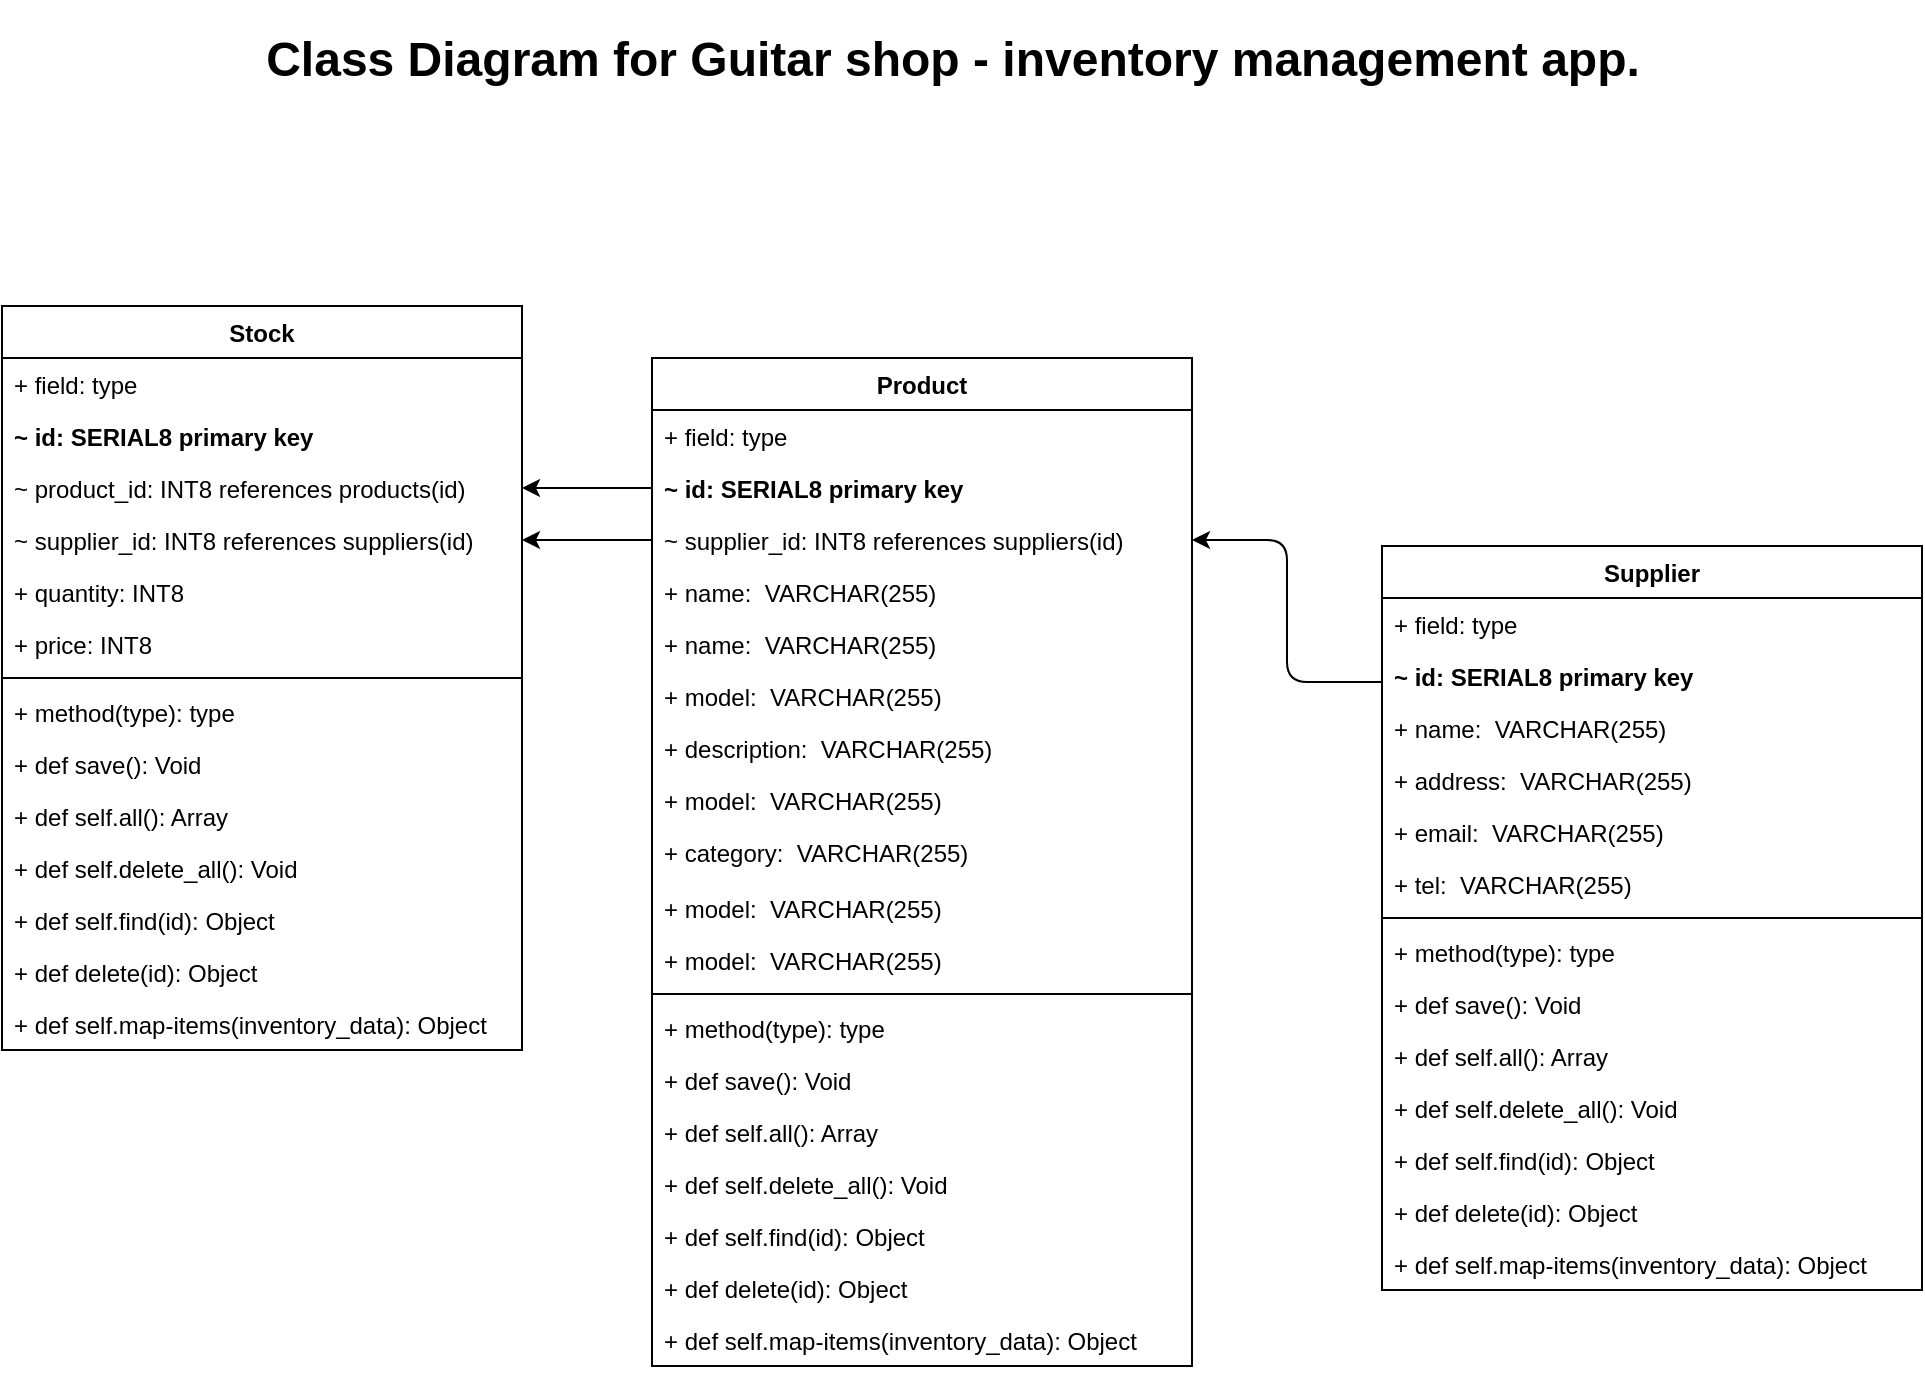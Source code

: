 <mxfile version="10.7.5" type="github"><diagram name="Page-1" id="9f46799a-70d6-7492-0946-bef42562c5a5"><mxGraphModel dx="998" dy="564" grid="1" gridSize="10" guides="1" tooltips="1" connect="1" arrows="1" fold="1" page="1" pageScale="1" pageWidth="1100" pageHeight="850" background="#ffffff" math="0" shadow="0"><root><mxCell id="0"/><mxCell id="1" parent="0"/><mxCell id="RI9RVPhweP2--KWRb7Se-10" value="Class Diagram for Guitar shop - inventory management app." style="text;strokeColor=none;fillColor=none;html=1;fontSize=24;fontStyle=1;verticalAlign=middle;align=center;" parent="1" vertex="1"><mxGeometry x="120" y="30" width="890" height="60" as="geometry"/></mxCell><mxCell id="aPuZXAGMNeG590qyliww-47" value="Stock" style="swimlane;fontStyle=1;align=center;verticalAlign=top;childLayout=stackLayout;horizontal=1;startSize=26;horizontalStack=0;resizeParent=1;resizeParentMax=0;resizeLast=0;collapsible=1;marginBottom=0;" parent="1" vertex="1"><mxGeometry x="90" y="183" width="260" height="372" as="geometry"/></mxCell><mxCell id="aPuZXAGMNeG590qyliww-48" value="+ field: type" style="text;strokeColor=none;fillColor=none;align=left;verticalAlign=top;spacingLeft=4;spacingRight=4;overflow=hidden;rotatable=0;points=[[0,0.5],[1,0.5]];portConstraint=eastwest;" parent="aPuZXAGMNeG590qyliww-47" vertex="1"><mxGeometry y="26" width="260" height="26" as="geometry"/></mxCell><mxCell id="aPuZXAGMNeG590qyliww-51" value="~ id: SERIAL8 primary key " style="text;strokeColor=none;fillColor=none;align=left;verticalAlign=top;spacingLeft=4;spacingRight=4;overflow=hidden;rotatable=0;points=[[0,0.5],[1,0.5]];portConstraint=eastwest;fontStyle=1" parent="aPuZXAGMNeG590qyliww-47" vertex="1"><mxGeometry y="52" width="260" height="26" as="geometry"/></mxCell><mxCell id="aPuZXAGMNeG590qyliww-52" value="~ product_id: INT8 references products(id)&#xa;" style="text;strokeColor=none;fillColor=none;align=left;verticalAlign=top;spacingLeft=4;spacingRight=4;overflow=hidden;rotatable=0;points=[[0,0.5],[1,0.5]];portConstraint=eastwest;" parent="aPuZXAGMNeG590qyliww-47" vertex="1"><mxGeometry y="78" width="260" height="26" as="geometry"/></mxCell><mxCell id="aPuZXAGMNeG590qyliww-53" value="~ supplier_id: INT8 references suppliers(id)" style="text;strokeColor=none;fillColor=none;align=left;verticalAlign=top;spacingLeft=4;spacingRight=4;overflow=hidden;rotatable=0;points=[[0,0.5],[1,0.5]];portConstraint=eastwest;" parent="aPuZXAGMNeG590qyliww-47" vertex="1"><mxGeometry y="104" width="260" height="26" as="geometry"/></mxCell><mxCell id="aPuZXAGMNeG590qyliww-54" value="+ quantity: INT8" style="text;strokeColor=none;fillColor=none;align=left;verticalAlign=top;spacingLeft=4;spacingRight=4;overflow=hidden;rotatable=0;points=[[0,0.5],[1,0.5]];portConstraint=eastwest;" parent="aPuZXAGMNeG590qyliww-47" vertex="1"><mxGeometry y="130" width="260" height="26" as="geometry"/></mxCell><mxCell id="aPuZXAGMNeG590qyliww-55" value="+ price: INT8" style="text;strokeColor=none;fillColor=none;align=left;verticalAlign=top;spacingLeft=4;spacingRight=4;overflow=hidden;rotatable=0;points=[[0,0.5],[1,0.5]];portConstraint=eastwest;" parent="aPuZXAGMNeG590qyliww-47" vertex="1"><mxGeometry y="156" width="260" height="26" as="geometry"/></mxCell><mxCell id="aPuZXAGMNeG590qyliww-49" value="" style="line;strokeWidth=1;fillColor=none;align=left;verticalAlign=middle;spacingTop=-1;spacingLeft=3;spacingRight=3;rotatable=0;labelPosition=right;points=[];portConstraint=eastwest;" parent="aPuZXAGMNeG590qyliww-47" vertex="1"><mxGeometry y="182" width="260" height="8" as="geometry"/></mxCell><mxCell id="aPuZXAGMNeG590qyliww-62" value="+ method(type): type" style="text;strokeColor=none;fillColor=none;align=left;verticalAlign=top;spacingLeft=4;spacingRight=4;overflow=hidden;rotatable=0;points=[[0,0.5],[1,0.5]];portConstraint=eastwest;" parent="aPuZXAGMNeG590qyliww-47" vertex="1"><mxGeometry y="190" width="260" height="26" as="geometry"/></mxCell><mxCell id="aPuZXAGMNeG590qyliww-63" value="+ def save(): Void" style="text;strokeColor=none;fillColor=none;align=left;verticalAlign=top;spacingLeft=4;spacingRight=4;overflow=hidden;rotatable=0;points=[[0,0.5],[1,0.5]];portConstraint=eastwest;" parent="aPuZXAGMNeG590qyliww-47" vertex="1"><mxGeometry y="216" width="260" height="26" as="geometry"/></mxCell><mxCell id="aPuZXAGMNeG590qyliww-64" value="+ def self.all(): Array" style="text;strokeColor=none;fillColor=none;align=left;verticalAlign=top;spacingLeft=4;spacingRight=4;overflow=hidden;rotatable=0;points=[[0,0.5],[1,0.5]];portConstraint=eastwest;" parent="aPuZXAGMNeG590qyliww-47" vertex="1"><mxGeometry y="242" width="260" height="26" as="geometry"/></mxCell><mxCell id="aPuZXAGMNeG590qyliww-65" value="+ def self.delete_all(): Void" style="text;strokeColor=none;fillColor=none;align=left;verticalAlign=top;spacingLeft=4;spacingRight=4;overflow=hidden;rotatable=0;points=[[0,0.5],[1,0.5]];portConstraint=eastwest;" parent="aPuZXAGMNeG590qyliww-47" vertex="1"><mxGeometry y="268" width="260" height="26" as="geometry"/></mxCell><mxCell id="aPuZXAGMNeG590qyliww-66" value="+ def self.find(id): Object" style="text;strokeColor=none;fillColor=none;align=left;verticalAlign=top;spacingLeft=4;spacingRight=4;overflow=hidden;rotatable=0;points=[[0,0.5],[1,0.5]];portConstraint=eastwest;" parent="aPuZXAGMNeG590qyliww-47" vertex="1"><mxGeometry y="294" width="260" height="26" as="geometry"/></mxCell><mxCell id="aPuZXAGMNeG590qyliww-67" value="+ def delete(id): Object" style="text;strokeColor=none;fillColor=none;align=left;verticalAlign=top;spacingLeft=4;spacingRight=4;overflow=hidden;rotatable=0;points=[[0,0.5],[1,0.5]];portConstraint=eastwest;" parent="aPuZXAGMNeG590qyliww-47" vertex="1"><mxGeometry y="320" width="260" height="26" as="geometry"/></mxCell><mxCell id="aPuZXAGMNeG590qyliww-86" value="+ def self.map-items(inventory_data): Object" style="text;strokeColor=none;fillColor=none;align=left;verticalAlign=top;spacingLeft=4;spacingRight=4;overflow=hidden;rotatable=0;points=[[0,0.5],[1,0.5]];portConstraint=eastwest;" parent="aPuZXAGMNeG590qyliww-47" vertex="1"><mxGeometry y="346" width="260" height="26" as="geometry"/></mxCell><mxCell id="aPuZXAGMNeG590qyliww-68" value="Product" style="swimlane;fontStyle=1;align=center;verticalAlign=top;childLayout=stackLayout;horizontal=1;startSize=26;horizontalStack=0;resizeParent=1;resizeParentMax=0;resizeLast=0;collapsible=1;marginBottom=0;" parent="1" vertex="1"><mxGeometry x="415" y="209" width="270" height="504" as="geometry"/></mxCell><mxCell id="aPuZXAGMNeG590qyliww-69" value="+ field: type" style="text;strokeColor=none;fillColor=none;align=left;verticalAlign=top;spacingLeft=4;spacingRight=4;overflow=hidden;rotatable=0;points=[[0,0.5],[1,0.5]];portConstraint=eastwest;" parent="aPuZXAGMNeG590qyliww-68" vertex="1"><mxGeometry y="26" width="270" height="26" as="geometry"/></mxCell><mxCell id="aPuZXAGMNeG590qyliww-70" value="~ id: SERIAL8 primary key " style="text;strokeColor=none;fillColor=none;align=left;verticalAlign=top;spacingLeft=4;spacingRight=4;overflow=hidden;rotatable=0;points=[[0,0.5],[1,0.5]];portConstraint=eastwest;fontStyle=1" parent="aPuZXAGMNeG590qyliww-68" vertex="1"><mxGeometry y="52" width="270" height="26" as="geometry"/></mxCell><mxCell id="aPuZXAGMNeG590qyliww-72" value="~ supplier_id: INT8 references suppliers(id)" style="text;strokeColor=none;fillColor=none;align=left;verticalAlign=top;spacingLeft=4;spacingRight=4;overflow=hidden;rotatable=0;points=[[0,0.5],[1,0.5]];portConstraint=eastwest;" parent="aPuZXAGMNeG590qyliww-68" vertex="1"><mxGeometry y="78" width="270" height="26" as="geometry"/></mxCell><mxCell id="aPuZXAGMNeG590qyliww-74" value="+ name:  VARCHAR(255)" style="text;strokeColor=none;fillColor=none;align=left;verticalAlign=top;spacingLeft=4;spacingRight=4;overflow=hidden;rotatable=0;points=[[0,0.5],[1,0.5]];portConstraint=eastwest;" parent="aPuZXAGMNeG590qyliww-68" vertex="1"><mxGeometry y="104" width="270" height="26" as="geometry"/></mxCell><mxCell id="aPuZXAGMNeG590qyliww-75" value="+ name:  VARCHAR(255)" style="text;strokeColor=none;fillColor=none;align=left;verticalAlign=top;spacingLeft=4;spacingRight=4;overflow=hidden;rotatable=0;points=[[0,0.5],[1,0.5]];portConstraint=eastwest;" parent="aPuZXAGMNeG590qyliww-68" vertex="1"><mxGeometry y="130" width="270" height="26" as="geometry"/></mxCell><mxCell id="aPuZXAGMNeG590qyliww-76" value="+ model:  VARCHAR(255)" style="text;strokeColor=none;fillColor=none;align=left;verticalAlign=top;spacingLeft=4;spacingRight=4;overflow=hidden;rotatable=0;points=[[0,0.5],[1,0.5]];portConstraint=eastwest;" parent="aPuZXAGMNeG590qyliww-68" vertex="1"><mxGeometry y="156" width="270" height="26" as="geometry"/></mxCell><mxCell id="aPuZXAGMNeG590qyliww-77" value="+ description:  VARCHAR(255)" style="text;strokeColor=none;fillColor=none;align=left;verticalAlign=top;spacingLeft=4;spacingRight=4;overflow=hidden;rotatable=0;points=[[0,0.5],[1,0.5]];portConstraint=eastwest;" parent="aPuZXAGMNeG590qyliww-68" vertex="1"><mxGeometry y="182" width="270" height="26" as="geometry"/></mxCell><mxCell id="aPuZXAGMNeG590qyliww-89" value="+ model:  VARCHAR(255)" style="text;strokeColor=none;fillColor=none;align=left;verticalAlign=top;spacingLeft=4;spacingRight=4;overflow=hidden;rotatable=0;points=[[0,0.5],[1,0.5]];portConstraint=eastwest;" parent="aPuZXAGMNeG590qyliww-68" vertex="1"><mxGeometry y="208" width="270" height="26" as="geometry"/></mxCell><mxCell id="aPuZXAGMNeG590qyliww-78" value="+ category:  VARCHAR(255)" style="text;strokeColor=none;fillColor=none;align=left;verticalAlign=top;spacingLeft=4;spacingRight=4;overflow=hidden;rotatable=0;points=[[0,0.5],[1,0.5]];portConstraint=eastwest;" parent="aPuZXAGMNeG590qyliww-68" vertex="1"><mxGeometry y="234" width="270" height="28" as="geometry"/></mxCell><mxCell id="aPuZXAGMNeG590qyliww-91" value="+ model:  VARCHAR(255)" style="text;strokeColor=none;fillColor=none;align=left;verticalAlign=top;spacingLeft=4;spacingRight=4;overflow=hidden;rotatable=0;points=[[0,0.5],[1,0.5]];portConstraint=eastwest;" parent="aPuZXAGMNeG590qyliww-68" vertex="1"><mxGeometry y="262" width="270" height="26" as="geometry"/></mxCell><mxCell id="aPuZXAGMNeG590qyliww-90" value="+ model:  VARCHAR(255)" style="text;strokeColor=none;fillColor=none;align=left;verticalAlign=top;spacingLeft=4;spacingRight=4;overflow=hidden;rotatable=0;points=[[0,0.5],[1,0.5]];portConstraint=eastwest;" parent="aPuZXAGMNeG590qyliww-68" vertex="1"><mxGeometry y="288" width="270" height="26" as="geometry"/></mxCell><mxCell id="aPuZXAGMNeG590qyliww-79" value="" style="line;strokeWidth=1;fillColor=none;align=left;verticalAlign=middle;spacingTop=-1;spacingLeft=3;spacingRight=3;rotatable=0;labelPosition=right;points=[];portConstraint=eastwest;" parent="aPuZXAGMNeG590qyliww-68" vertex="1"><mxGeometry y="314" width="270" height="8" as="geometry"/></mxCell><mxCell id="aPuZXAGMNeG590qyliww-80" value="+ method(type): type" style="text;strokeColor=none;fillColor=none;align=left;verticalAlign=top;spacingLeft=4;spacingRight=4;overflow=hidden;rotatable=0;points=[[0,0.5],[1,0.5]];portConstraint=eastwest;" parent="aPuZXAGMNeG590qyliww-68" vertex="1"><mxGeometry y="322" width="270" height="26" as="geometry"/></mxCell><mxCell id="aPuZXAGMNeG590qyliww-92" value="+ def save(): Void" style="text;strokeColor=none;fillColor=none;align=left;verticalAlign=top;spacingLeft=4;spacingRight=4;overflow=hidden;rotatable=0;points=[[0,0.5],[1,0.5]];portConstraint=eastwest;" parent="aPuZXAGMNeG590qyliww-68" vertex="1"><mxGeometry y="348" width="270" height="26" as="geometry"/></mxCell><mxCell id="aPuZXAGMNeG590qyliww-93" value="+ def self.all(): Array" style="text;strokeColor=none;fillColor=none;align=left;verticalAlign=top;spacingLeft=4;spacingRight=4;overflow=hidden;rotatable=0;points=[[0,0.5],[1,0.5]];portConstraint=eastwest;" parent="aPuZXAGMNeG590qyliww-68" vertex="1"><mxGeometry y="374" width="270" height="26" as="geometry"/></mxCell><mxCell id="aPuZXAGMNeG590qyliww-94" value="+ def self.delete_all(): Void" style="text;strokeColor=none;fillColor=none;align=left;verticalAlign=top;spacingLeft=4;spacingRight=4;overflow=hidden;rotatable=0;points=[[0,0.5],[1,0.5]];portConstraint=eastwest;" parent="aPuZXAGMNeG590qyliww-68" vertex="1"><mxGeometry y="400" width="270" height="26" as="geometry"/></mxCell><mxCell id="aPuZXAGMNeG590qyliww-95" value="+ def self.find(id): Object" style="text;strokeColor=none;fillColor=none;align=left;verticalAlign=top;spacingLeft=4;spacingRight=4;overflow=hidden;rotatable=0;points=[[0,0.5],[1,0.5]];portConstraint=eastwest;" parent="aPuZXAGMNeG590qyliww-68" vertex="1"><mxGeometry y="426" width="270" height="26" as="geometry"/></mxCell><mxCell id="aPuZXAGMNeG590qyliww-96" value="+ def delete(id): Object" style="text;strokeColor=none;fillColor=none;align=left;verticalAlign=top;spacingLeft=4;spacingRight=4;overflow=hidden;rotatable=0;points=[[0,0.5],[1,0.5]];portConstraint=eastwest;" parent="aPuZXAGMNeG590qyliww-68" vertex="1"><mxGeometry y="452" width="270" height="26" as="geometry"/></mxCell><mxCell id="aPuZXAGMNeG590qyliww-97" value="+ def self.map-items(inventory_data): Object" style="text;strokeColor=none;fillColor=none;align=left;verticalAlign=top;spacingLeft=4;spacingRight=4;overflow=hidden;rotatable=0;points=[[0,0.5],[1,0.5]];portConstraint=eastwest;" parent="aPuZXAGMNeG590qyliww-68" vertex="1"><mxGeometry y="478" width="270" height="26" as="geometry"/></mxCell><mxCell id="aPuZXAGMNeG590qyliww-146" style="edgeStyle=none;rounded=0;orthogonalLoop=1;jettySize=auto;html=1;entryX=1;entryY=0.5;entryDx=0;entryDy=0;" parent="aPuZXAGMNeG590qyliww-68" source="aPuZXAGMNeG590qyliww-72" target="aPuZXAGMNeG590qyliww-72" edge="1"><mxGeometry relative="1" as="geometry"/></mxCell><mxCell id="aPuZXAGMNeG590qyliww-98" value="Supplier" style="swimlane;fontStyle=1;align=center;verticalAlign=top;childLayout=stackLayout;horizontal=1;startSize=26;horizontalStack=0;resizeParent=1;resizeParentMax=0;resizeLast=0;collapsible=1;marginBottom=0;" parent="1" vertex="1"><mxGeometry x="780" y="303" width="270" height="372" as="geometry"/></mxCell><mxCell id="aPuZXAGMNeG590qyliww-99" value="+ field: type" style="text;strokeColor=none;fillColor=none;align=left;verticalAlign=top;spacingLeft=4;spacingRight=4;overflow=hidden;rotatable=0;points=[[0,0.5],[1,0.5]];portConstraint=eastwest;" parent="aPuZXAGMNeG590qyliww-98" vertex="1"><mxGeometry y="26" width="270" height="26" as="geometry"/></mxCell><mxCell id="aPuZXAGMNeG590qyliww-100" value="~ id: SERIAL8 primary key " style="text;strokeColor=none;fillColor=none;align=left;verticalAlign=top;spacingLeft=4;spacingRight=4;overflow=hidden;rotatable=0;points=[[0,0.5],[1,0.5]];portConstraint=eastwest;fontStyle=1" parent="aPuZXAGMNeG590qyliww-98" vertex="1"><mxGeometry y="52" width="270" height="26" as="geometry"/></mxCell><mxCell id="aPuZXAGMNeG590qyliww-102" value="+ name:  VARCHAR(255)" style="text;strokeColor=none;fillColor=none;align=left;verticalAlign=top;spacingLeft=4;spacingRight=4;overflow=hidden;rotatable=0;points=[[0,0.5],[1,0.5]];portConstraint=eastwest;" parent="aPuZXAGMNeG590qyliww-98" vertex="1"><mxGeometry y="78" width="270" height="26" as="geometry"/></mxCell><mxCell id="aPuZXAGMNeG590qyliww-103" value="+ address:  VARCHAR(255)" style="text;strokeColor=none;fillColor=none;align=left;verticalAlign=top;spacingLeft=4;spacingRight=4;overflow=hidden;rotatable=0;points=[[0,0.5],[1,0.5]];portConstraint=eastwest;" parent="aPuZXAGMNeG590qyliww-98" vertex="1"><mxGeometry y="104" width="270" height="26" as="geometry"/></mxCell><mxCell id="aPuZXAGMNeG590qyliww-104" value="+ email:  VARCHAR(255)" style="text;strokeColor=none;fillColor=none;align=left;verticalAlign=top;spacingLeft=4;spacingRight=4;overflow=hidden;rotatable=0;points=[[0,0.5],[1,0.5]];portConstraint=eastwest;" parent="aPuZXAGMNeG590qyliww-98" vertex="1"><mxGeometry y="130" width="270" height="26" as="geometry"/></mxCell><mxCell id="aPuZXAGMNeG590qyliww-105" value="+ tel:  VARCHAR(255)" style="text;strokeColor=none;fillColor=none;align=left;verticalAlign=top;spacingLeft=4;spacingRight=4;overflow=hidden;rotatable=0;points=[[0,0.5],[1,0.5]];portConstraint=eastwest;" parent="aPuZXAGMNeG590qyliww-98" vertex="1"><mxGeometry y="156" width="270" height="26" as="geometry"/></mxCell><mxCell id="aPuZXAGMNeG590qyliww-110" value="" style="line;strokeWidth=1;fillColor=none;align=left;verticalAlign=middle;spacingTop=-1;spacingLeft=3;spacingRight=3;rotatable=0;labelPosition=right;points=[];portConstraint=eastwest;" parent="aPuZXAGMNeG590qyliww-98" vertex="1"><mxGeometry y="182" width="270" height="8" as="geometry"/></mxCell><mxCell id="aPuZXAGMNeG590qyliww-111" value="+ method(type): type" style="text;strokeColor=none;fillColor=none;align=left;verticalAlign=top;spacingLeft=4;spacingRight=4;overflow=hidden;rotatable=0;points=[[0,0.5],[1,0.5]];portConstraint=eastwest;" parent="aPuZXAGMNeG590qyliww-98" vertex="1"><mxGeometry y="190" width="270" height="26" as="geometry"/></mxCell><mxCell id="aPuZXAGMNeG590qyliww-112" value="+ def save(): Void" style="text;strokeColor=none;fillColor=none;align=left;verticalAlign=top;spacingLeft=4;spacingRight=4;overflow=hidden;rotatable=0;points=[[0,0.5],[1,0.5]];portConstraint=eastwest;" parent="aPuZXAGMNeG590qyliww-98" vertex="1"><mxGeometry y="216" width="270" height="26" as="geometry"/></mxCell><mxCell id="aPuZXAGMNeG590qyliww-113" value="+ def self.all(): Array" style="text;strokeColor=none;fillColor=none;align=left;verticalAlign=top;spacingLeft=4;spacingRight=4;overflow=hidden;rotatable=0;points=[[0,0.5],[1,0.5]];portConstraint=eastwest;" parent="aPuZXAGMNeG590qyliww-98" vertex="1"><mxGeometry y="242" width="270" height="26" as="geometry"/></mxCell><mxCell id="aPuZXAGMNeG590qyliww-114" value="+ def self.delete_all(): Void" style="text;strokeColor=none;fillColor=none;align=left;verticalAlign=top;spacingLeft=4;spacingRight=4;overflow=hidden;rotatable=0;points=[[0,0.5],[1,0.5]];portConstraint=eastwest;" parent="aPuZXAGMNeG590qyliww-98" vertex="1"><mxGeometry y="268" width="270" height="26" as="geometry"/></mxCell><mxCell id="aPuZXAGMNeG590qyliww-115" value="+ def self.find(id): Object" style="text;strokeColor=none;fillColor=none;align=left;verticalAlign=top;spacingLeft=4;spacingRight=4;overflow=hidden;rotatable=0;points=[[0,0.5],[1,0.5]];portConstraint=eastwest;" parent="aPuZXAGMNeG590qyliww-98" vertex="1"><mxGeometry y="294" width="270" height="26" as="geometry"/></mxCell><mxCell id="aPuZXAGMNeG590qyliww-116" value="+ def delete(id): Object" style="text;strokeColor=none;fillColor=none;align=left;verticalAlign=top;spacingLeft=4;spacingRight=4;overflow=hidden;rotatable=0;points=[[0,0.5],[1,0.5]];portConstraint=eastwest;" parent="aPuZXAGMNeG590qyliww-98" vertex="1"><mxGeometry y="320" width="270" height="26" as="geometry"/></mxCell><mxCell id="aPuZXAGMNeG590qyliww-117" value="+ def self.map-items(inventory_data): Object" style="text;strokeColor=none;fillColor=none;align=left;verticalAlign=top;spacingLeft=4;spacingRight=4;overflow=hidden;rotatable=0;points=[[0,0.5],[1,0.5]];portConstraint=eastwest;" parent="aPuZXAGMNeG590qyliww-98" vertex="1"><mxGeometry y="346" width="270" height="26" as="geometry"/></mxCell><mxCell id="aPuZXAGMNeG590qyliww-136" value="" style="edgeStyle=elbowEdgeStyle;elbow=horizontal;endArrow=classic;html=1;exitX=0;exitY=0.5;exitDx=0;exitDy=0;" parent="1" source="aPuZXAGMNeG590qyliww-70" target="aPuZXAGMNeG590qyliww-52" edge="1"><mxGeometry width="50" height="50" relative="1" as="geometry"><mxPoint x="360" y="289" as="sourcePoint"/><mxPoint x="410" y="239" as="targetPoint"/></mxGeometry></mxCell><mxCell id="aPuZXAGMNeG590qyliww-148" value="" style="edgeStyle=elbowEdgeStyle;elbow=horizontal;endArrow=classic;html=1;entryX=1;entryY=0.5;entryDx=0;entryDy=0;" parent="1" target="aPuZXAGMNeG590qyliww-72" edge="1"><mxGeometry width="50" height="50" relative="1" as="geometry"><mxPoint x="780" y="371" as="sourcePoint"/><mxPoint x="705" y="308" as="targetPoint"/></mxGeometry></mxCell><mxCell id="2o3NP2Nxz04gDrErcZtD-1" value="" style="edgeStyle=elbowEdgeStyle;elbow=horizontal;endArrow=classic;html=1;exitX=0;exitY=0.5;exitDx=0;exitDy=0;entryX=1;entryY=0.5;entryDx=0;entryDy=0;" edge="1" parent="1" source="aPuZXAGMNeG590qyliww-72" target="aPuZXAGMNeG590qyliww-53"><mxGeometry width="50" height="50" relative="1" as="geometry"><mxPoint x="420" y="355" as="sourcePoint"/><mxPoint x="370" y="251" as="targetPoint"/><Array as="points"><mxPoint x="380" y="293"/></Array></mxGeometry></mxCell></root></mxGraphModel></diagram></mxfile>